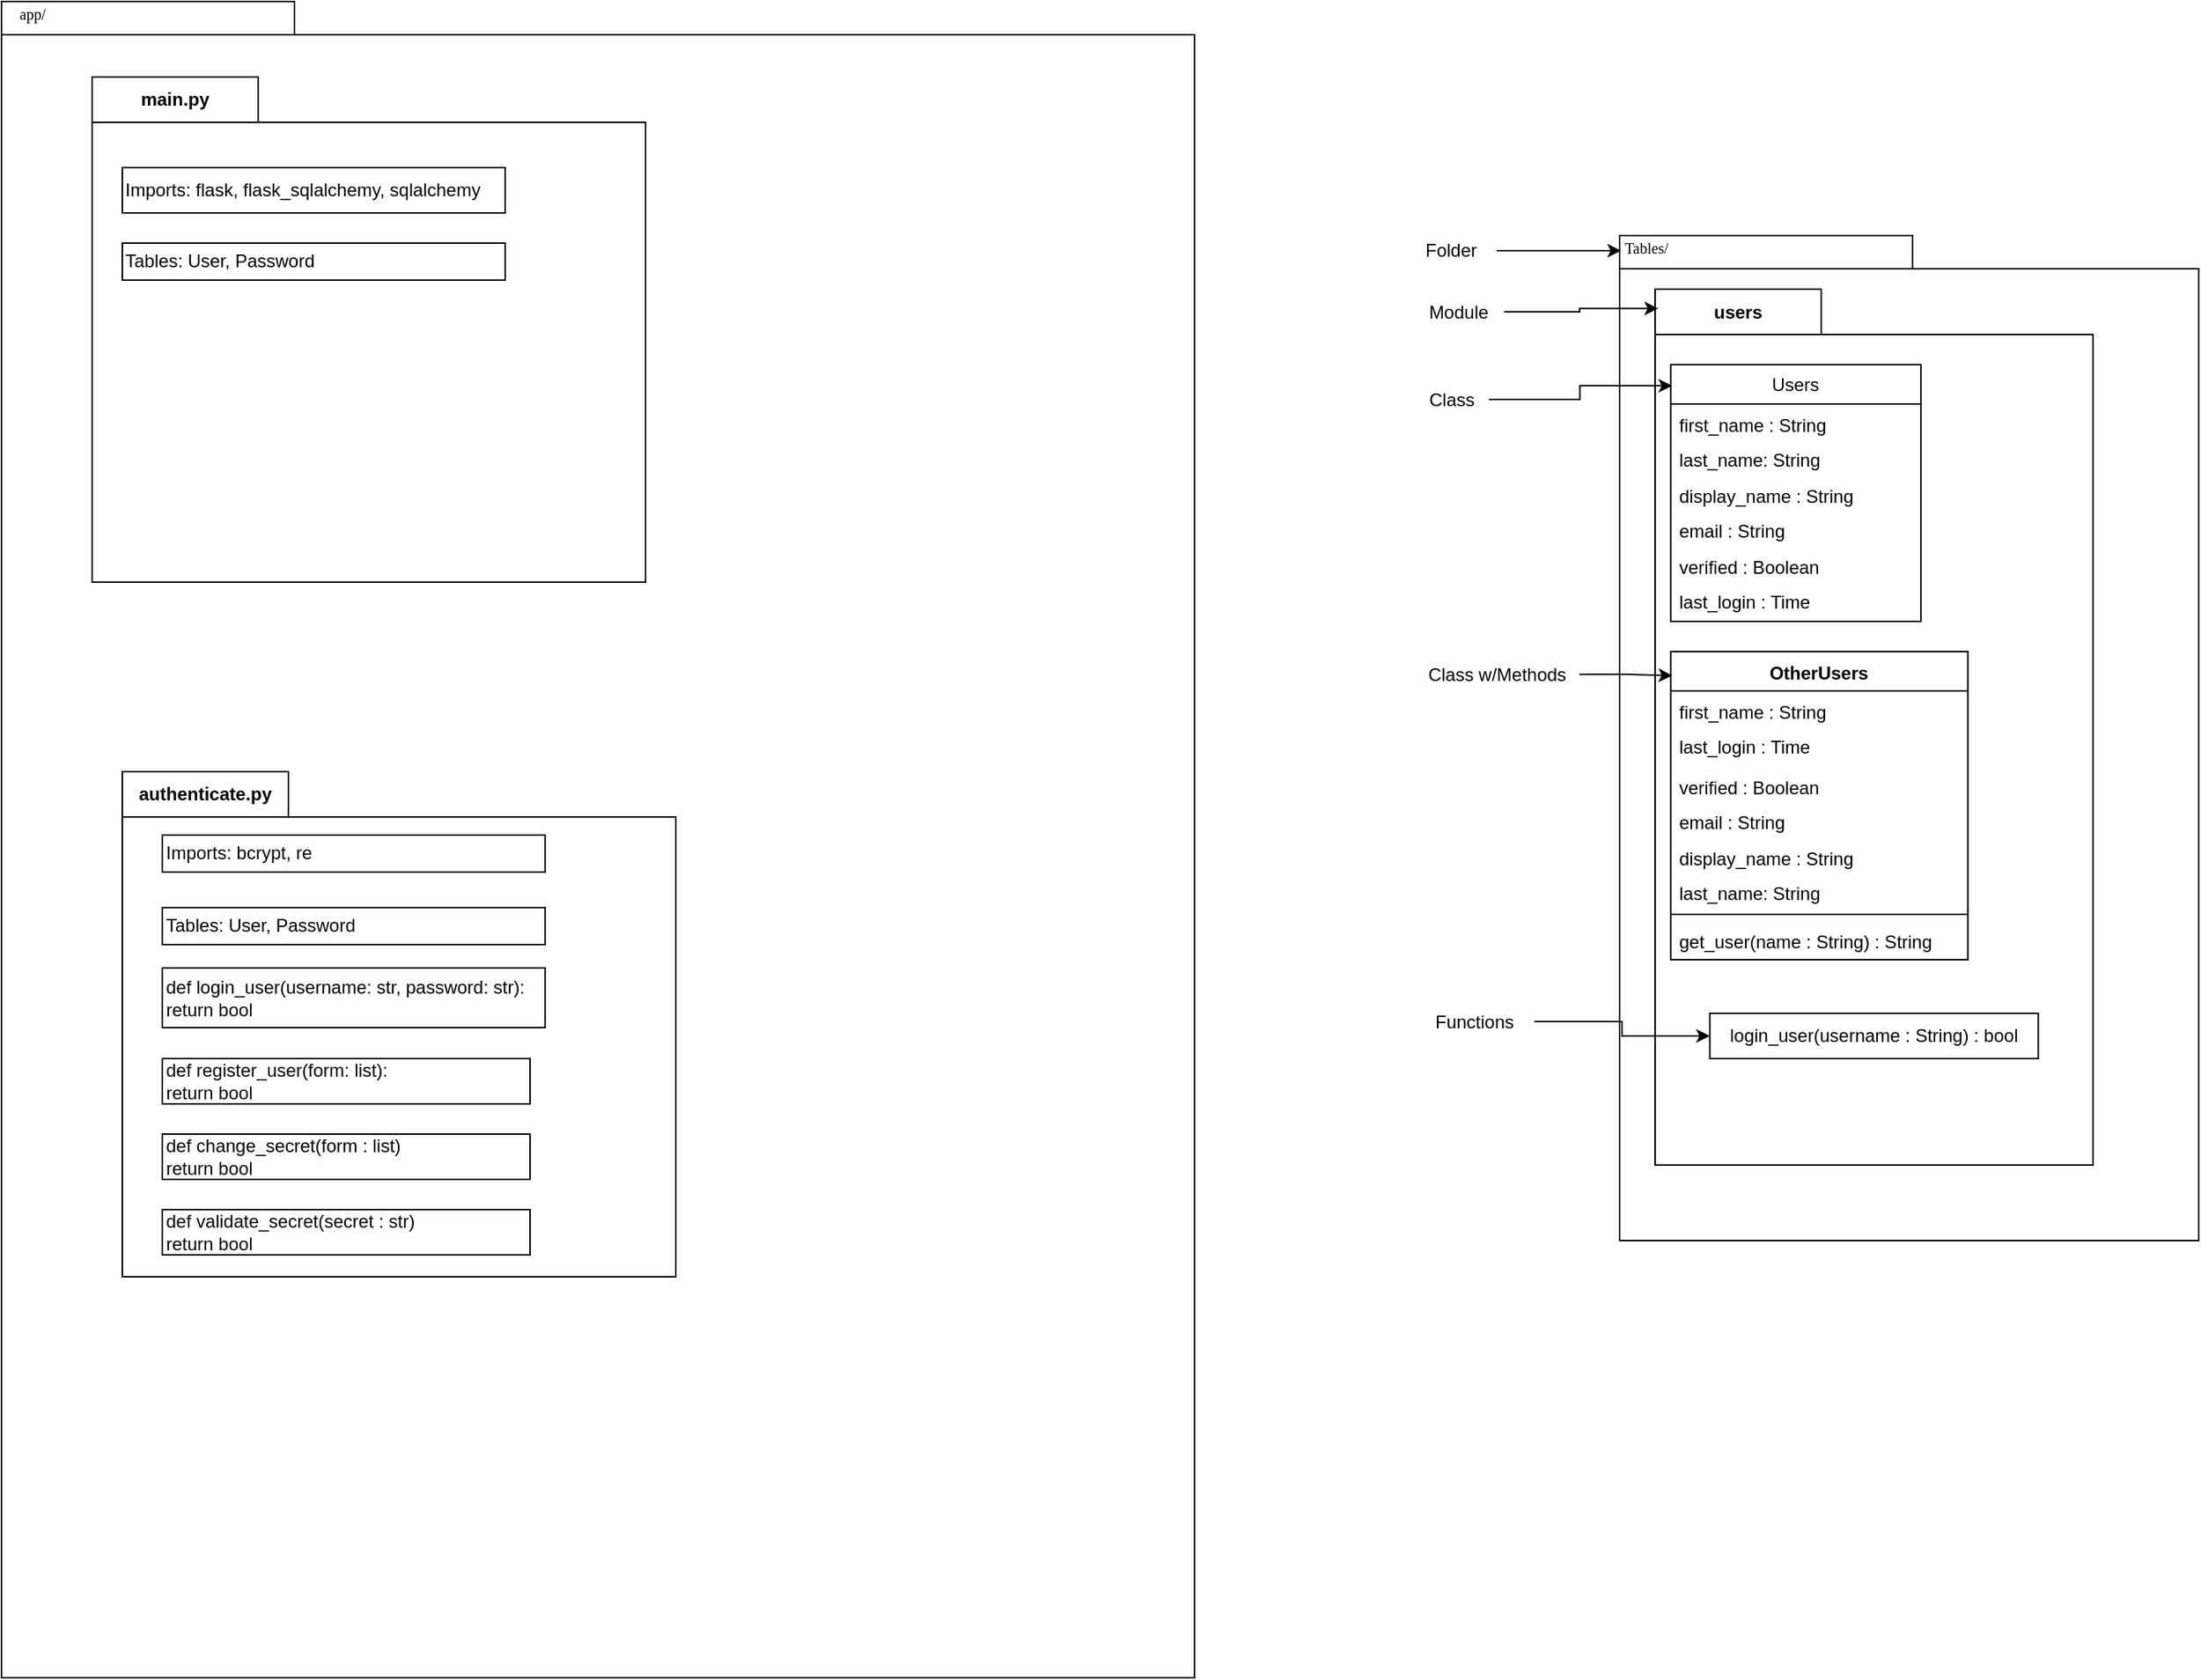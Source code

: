 <mxfile version="23.1.1" type="github">
  <diagram name="Page-1" id="b5b7bab2-c9e2-2cf4-8b2a-24fd1a2a6d21">
    <mxGraphModel dx="3640" dy="635" grid="1" gridSize="10" guides="1" tooltips="1" connect="1" arrows="1" fold="1" page="1" pageScale="1" pageWidth="827" pageHeight="1169" background="none" math="0" shadow="0">
      <root>
        <mxCell id="0" />
        <mxCell id="1" parent="0" />
        <mxCell id="oABOveACmjRv8DOEJNGW-1" value="" style="shape=folder;fontStyle=1;spacingTop=10;tabWidth=194;tabHeight=22;tabPosition=left;html=1;rounded=0;shadow=0;comic=0;labelBackgroundColor=none;strokeWidth=1;fillColor=none;fontFamily=Verdana;fontSize=10;align=center;movable=0;resizable=0;rotatable=0;deletable=0;editable=0;locked=1;connectable=0;" parent="1" vertex="1">
          <mxGeometry x="-2470" y="20" width="790" height="1110" as="geometry" />
        </mxCell>
        <mxCell id="oABOveACmjRv8DOEJNGW-2" value="app/" style="text;html=1;align=left;verticalAlign=top;spacingTop=-4;fontSize=10;fontFamily=Verdana;movable=0;resizable=0;rotatable=0;deletable=0;editable=0;locked=1;connectable=0;" parent="1" vertex="1">
          <mxGeometry x="-2460" y="20" width="130" height="20" as="geometry" />
        </mxCell>
        <mxCell id="oABOveACmjRv8DOEJNGW-3" value="authenticate.py" style="shape=folder;fontStyle=1;tabWidth=110;tabHeight=30;tabPosition=left;html=1;boundedLbl=1;labelInHeader=1;container=1;collapsible=0;whiteSpace=wrap;" parent="1" vertex="1">
          <mxGeometry x="-2390" y="530" width="366.5" height="334.5" as="geometry" />
        </mxCell>
        <mxCell id="oABOveACmjRv8DOEJNGW-4" value="" style="html=1;strokeColor=none;resizeWidth=1;resizeHeight=1;fillColor=none;part=1;connectable=0;allowArrows=0;deletable=0;whiteSpace=wrap;" parent="oABOveACmjRv8DOEJNGW-3" vertex="1">
          <mxGeometry width="366.5" height="180.845" relative="1" as="geometry">
            <mxPoint y="30" as="offset" />
          </mxGeometry>
        </mxCell>
        <mxCell id="5I_VJ2KQ3NgT_Eq5ZEYx-32" value="def login_user(username: str, password: str): &lt;br&gt;return bool" style="html=1;whiteSpace=wrap;align=left;" vertex="1" parent="oABOveACmjRv8DOEJNGW-3">
          <mxGeometry x="26.5" y="130" width="253.5" height="39.5" as="geometry" />
        </mxCell>
        <mxCell id="5I_VJ2KQ3NgT_Eq5ZEYx-33" value="def register_user(form: list): &lt;br&gt;return bool" style="html=1;whiteSpace=wrap;align=left;" vertex="1" parent="oABOveACmjRv8DOEJNGW-3">
          <mxGeometry x="26.5" y="190" width="243.5" height="30" as="geometry" />
        </mxCell>
        <mxCell id="5I_VJ2KQ3NgT_Eq5ZEYx-35" value="def change_secret(form : list)&lt;br&gt;return bool" style="html=1;whiteSpace=wrap;align=left;" vertex="1" parent="oABOveACmjRv8DOEJNGW-3">
          <mxGeometry x="26.5" y="240" width="243.5" height="30" as="geometry" />
        </mxCell>
        <mxCell id="5I_VJ2KQ3NgT_Eq5ZEYx-36" value="Tables: User, Password" style="html=1;whiteSpace=wrap;align=left;" vertex="1" parent="oABOveACmjRv8DOEJNGW-3">
          <mxGeometry x="26.5" y="90" width="253.5" height="24.5" as="geometry" />
        </mxCell>
        <mxCell id="5I_VJ2KQ3NgT_Eq5ZEYx-37" value="def validate_secret(secret : str)&lt;br&gt;return bool" style="html=1;whiteSpace=wrap;align=left;" vertex="1" parent="oABOveACmjRv8DOEJNGW-3">
          <mxGeometry x="26.5" y="290" width="243.5" height="30" as="geometry" />
        </mxCell>
        <mxCell id="5I_VJ2KQ3NgT_Eq5ZEYx-47" value="Imports: bcrypt, re" style="html=1;whiteSpace=wrap;align=left;" vertex="1" parent="oABOveACmjRv8DOEJNGW-3">
          <mxGeometry x="26.5" y="42" width="253.5" height="24.5" as="geometry" />
        </mxCell>
        <mxCell id="5I_VJ2KQ3NgT_Eq5ZEYx-1" value="" style="shape=folder;fontStyle=1;spacingTop=10;tabWidth=194;tabHeight=22;tabPosition=left;html=1;rounded=0;shadow=0;comic=0;labelBackgroundColor=none;strokeWidth=1;fillColor=none;fontFamily=Verdana;fontSize=10;align=center;" vertex="1" parent="1">
          <mxGeometry x="-1398.5" y="175" width="383.5" height="665.5" as="geometry" />
        </mxCell>
        <mxCell id="5I_VJ2KQ3NgT_Eq5ZEYx-2" value="Tables/" style="text;html=1;align=left;verticalAlign=top;spacingTop=-4;fontSize=10;fontFamily=Verdana" vertex="1" parent="1">
          <mxGeometry x="-1397.5" y="175" width="130" height="20" as="geometry" />
        </mxCell>
        <mxCell id="5I_VJ2KQ3NgT_Eq5ZEYx-3" value="users" style="shape=folder;fontStyle=1;tabWidth=110;tabHeight=30;tabPosition=left;html=1;boundedLbl=1;labelInHeader=1;container=1;collapsible=0;whiteSpace=wrap;" vertex="1" parent="1">
          <mxGeometry x="-1375" y="210.5" width="290" height="580" as="geometry" />
        </mxCell>
        <mxCell id="5I_VJ2KQ3NgT_Eq5ZEYx-4" value="" style="html=1;strokeColor=none;resizeWidth=1;resizeHeight=1;fillColor=none;part=1;connectable=0;allowArrows=0;deletable=0;whiteSpace=wrap;" vertex="1" parent="5I_VJ2KQ3NgT_Eq5ZEYx-3">
          <mxGeometry width="229.811" height="300" relative="1" as="geometry">
            <mxPoint y="30" as="offset" />
          </mxGeometry>
        </mxCell>
        <mxCell id="5I_VJ2KQ3NgT_Eq5ZEYx-5" value="login_user(username : String) : bool" style="html=1;whiteSpace=wrap;" vertex="1" parent="5I_VJ2KQ3NgT_Eq5ZEYx-3">
          <mxGeometry x="36.247" y="479.5" width="217.5" height="30" as="geometry" />
        </mxCell>
        <mxCell id="5I_VJ2KQ3NgT_Eq5ZEYx-6" value="OtherUsers" style="swimlane;fontStyle=1;align=center;verticalAlign=top;childLayout=stackLayout;horizontal=1;startSize=26;horizontalStack=0;resizeParent=1;resizeParentMax=0;resizeLast=0;collapsible=1;marginBottom=0;whiteSpace=wrap;html=1;" vertex="1" parent="5I_VJ2KQ3NgT_Eq5ZEYx-3">
          <mxGeometry x="10.357" y="240" width="196.786" height="204" as="geometry" />
        </mxCell>
        <mxCell id="5I_VJ2KQ3NgT_Eq5ZEYx-7" value="first_name : String" style="text;strokeColor=none;fillColor=none;align=left;verticalAlign=top;spacingLeft=4;spacingRight=4;overflow=hidden;rotatable=0;points=[[0,0.5],[1,0.5]];portConstraint=eastwest;whiteSpace=wrap;html=1;" vertex="1" parent="5I_VJ2KQ3NgT_Eq5ZEYx-6">
          <mxGeometry y="26" width="196.786" height="23.5" as="geometry" />
        </mxCell>
        <mxCell id="5I_VJ2KQ3NgT_Eq5ZEYx-8" value="last_login : Time" style="text;strokeColor=none;fillColor=none;align=left;verticalAlign=top;spacingLeft=4;spacingRight=4;overflow=hidden;rotatable=0;points=[[0,0.5],[1,0.5]];portConstraint=eastwest;whiteSpace=wrap;html=1;" vertex="1" parent="5I_VJ2KQ3NgT_Eq5ZEYx-6">
          <mxGeometry y="49.5" width="196.786" height="26.5" as="geometry" />
        </mxCell>
        <mxCell id="5I_VJ2KQ3NgT_Eq5ZEYx-9" value="verified : Boolean" style="text;strokeColor=none;fillColor=none;align=left;verticalAlign=top;spacingLeft=4;spacingRight=4;overflow=hidden;rotatable=0;points=[[0,0.5],[1,0.5]];portConstraint=eastwest;whiteSpace=wrap;html=1;" vertex="1" parent="5I_VJ2KQ3NgT_Eq5ZEYx-6">
          <mxGeometry y="76" width="196.786" height="23.5" as="geometry" />
        </mxCell>
        <mxCell id="5I_VJ2KQ3NgT_Eq5ZEYx-10" value="email : String" style="text;strokeColor=none;fillColor=none;align=left;verticalAlign=top;spacingLeft=4;spacingRight=4;overflow=hidden;rotatable=0;points=[[0,0.5],[1,0.5]];portConstraint=eastwest;whiteSpace=wrap;html=1;" vertex="1" parent="5I_VJ2KQ3NgT_Eq5ZEYx-6">
          <mxGeometry y="99.5" width="196.786" height="23.5" as="geometry" />
        </mxCell>
        <mxCell id="5I_VJ2KQ3NgT_Eq5ZEYx-11" value="display_name : String" style="text;strokeColor=none;fillColor=none;align=left;verticalAlign=top;spacingLeft=4;spacingRight=4;overflow=hidden;rotatable=0;points=[[0,0.5],[1,0.5]];portConstraint=eastwest;whiteSpace=wrap;html=1;" vertex="1" parent="5I_VJ2KQ3NgT_Eq5ZEYx-6">
          <mxGeometry y="123" width="196.786" height="23.5" as="geometry" />
        </mxCell>
        <mxCell id="5I_VJ2KQ3NgT_Eq5ZEYx-12" value="last_name: String" style="text;strokeColor=none;fillColor=none;align=left;verticalAlign=top;spacingLeft=4;spacingRight=4;overflow=hidden;rotatable=0;points=[[0,0.5],[1,0.5]];portConstraint=eastwest;whiteSpace=wrap;html=1;" vertex="1" parent="5I_VJ2KQ3NgT_Eq5ZEYx-6">
          <mxGeometry y="146.5" width="196.786" height="23.5" as="geometry" />
        </mxCell>
        <mxCell id="5I_VJ2KQ3NgT_Eq5ZEYx-13" value="" style="line;strokeWidth=1;fillColor=none;align=left;verticalAlign=middle;spacingTop=-1;spacingLeft=3;spacingRight=3;rotatable=0;labelPosition=right;points=[];portConstraint=eastwest;strokeColor=inherit;" vertex="1" parent="5I_VJ2KQ3NgT_Eq5ZEYx-6">
          <mxGeometry y="170" width="196.786" height="8" as="geometry" />
        </mxCell>
        <mxCell id="5I_VJ2KQ3NgT_Eq5ZEYx-14" value="get_user(name : String) : String" style="text;strokeColor=none;fillColor=none;align=left;verticalAlign=top;spacingLeft=4;spacingRight=4;overflow=hidden;rotatable=0;points=[[0,0.5],[1,0.5]];portConstraint=eastwest;whiteSpace=wrap;html=1;" vertex="1" parent="5I_VJ2KQ3NgT_Eq5ZEYx-6">
          <mxGeometry y="178" width="196.786" height="26" as="geometry" />
        </mxCell>
        <mxCell id="5I_VJ2KQ3NgT_Eq5ZEYx-15" value="Users" style="swimlane;fontStyle=0;childLayout=stackLayout;horizontal=1;startSize=26;fillColor=none;horizontalStack=0;resizeParent=1;resizeParentMax=0;resizeLast=0;collapsible=1;marginBottom=0;whiteSpace=wrap;html=1;" vertex="1" parent="5I_VJ2KQ3NgT_Eq5ZEYx-3">
          <mxGeometry x="10.357" y="50" width="165.714" height="170" as="geometry">
            <mxRectangle x="30" y="66.671" width="70" height="30" as="alternateBounds" />
          </mxGeometry>
        </mxCell>
        <mxCell id="5I_VJ2KQ3NgT_Eq5ZEYx-16" value="first_name : String" style="text;strokeColor=none;fillColor=none;align=left;verticalAlign=top;spacingLeft=4;spacingRight=4;overflow=hidden;rotatable=0;points=[[0,0.5],[1,0.5]];portConstraint=eastwest;whiteSpace=wrap;html=1;" vertex="1" parent="5I_VJ2KQ3NgT_Eq5ZEYx-15">
          <mxGeometry y="26" width="165.714" height="23.5" as="geometry" />
        </mxCell>
        <mxCell id="5I_VJ2KQ3NgT_Eq5ZEYx-17" value="last_name: String" style="text;strokeColor=none;fillColor=none;align=left;verticalAlign=top;spacingLeft=4;spacingRight=4;overflow=hidden;rotatable=0;points=[[0,0.5],[1,0.5]];portConstraint=eastwest;whiteSpace=wrap;html=1;" vertex="1" parent="5I_VJ2KQ3NgT_Eq5ZEYx-15">
          <mxGeometry y="49.5" width="165.714" height="23.5" as="geometry" />
        </mxCell>
        <mxCell id="5I_VJ2KQ3NgT_Eq5ZEYx-18" value="display_name : String" style="text;strokeColor=none;fillColor=none;align=left;verticalAlign=top;spacingLeft=4;spacingRight=4;overflow=hidden;rotatable=0;points=[[0,0.5],[1,0.5]];portConstraint=eastwest;whiteSpace=wrap;html=1;" vertex="1" parent="5I_VJ2KQ3NgT_Eq5ZEYx-15">
          <mxGeometry y="73" width="165.714" height="23.5" as="geometry" />
        </mxCell>
        <mxCell id="5I_VJ2KQ3NgT_Eq5ZEYx-19" value="email : String" style="text;strokeColor=none;fillColor=none;align=left;verticalAlign=top;spacingLeft=4;spacingRight=4;overflow=hidden;rotatable=0;points=[[0,0.5],[1,0.5]];portConstraint=eastwest;whiteSpace=wrap;html=1;" vertex="1" parent="5I_VJ2KQ3NgT_Eq5ZEYx-15">
          <mxGeometry y="96.5" width="165.714" height="23.5" as="geometry" />
        </mxCell>
        <mxCell id="5I_VJ2KQ3NgT_Eq5ZEYx-20" value="verified : Boolean" style="text;strokeColor=none;fillColor=none;align=left;verticalAlign=top;spacingLeft=4;spacingRight=4;overflow=hidden;rotatable=0;points=[[0,0.5],[1,0.5]];portConstraint=eastwest;whiteSpace=wrap;html=1;" vertex="1" parent="5I_VJ2KQ3NgT_Eq5ZEYx-15">
          <mxGeometry y="120" width="165.714" height="23.5" as="geometry" />
        </mxCell>
        <mxCell id="5I_VJ2KQ3NgT_Eq5ZEYx-21" value="last_login : Time" style="text;strokeColor=none;fillColor=none;align=left;verticalAlign=top;spacingLeft=4;spacingRight=4;overflow=hidden;rotatable=0;points=[[0,0.5],[1,0.5]];portConstraint=eastwest;whiteSpace=wrap;html=1;" vertex="1" parent="5I_VJ2KQ3NgT_Eq5ZEYx-15">
          <mxGeometry y="143.5" width="165.714" height="26.5" as="geometry" />
        </mxCell>
        <mxCell id="5I_VJ2KQ3NgT_Eq5ZEYx-22" value="" style="edgeStyle=orthogonalEdgeStyle;rounded=0;orthogonalLoop=1;jettySize=auto;html=1;" edge="1" parent="1" source="5I_VJ2KQ3NgT_Eq5ZEYx-23" target="5I_VJ2KQ3NgT_Eq5ZEYx-2">
          <mxGeometry relative="1" as="geometry" />
        </mxCell>
        <mxCell id="5I_VJ2KQ3NgT_Eq5ZEYx-23" value="Folder" style="text;html=1;strokeColor=none;fillColor=none;align=center;verticalAlign=middle;whiteSpace=wrap;rounded=0;" vertex="1" parent="1">
          <mxGeometry x="-1540" y="170" width="60" height="30" as="geometry" />
        </mxCell>
        <mxCell id="5I_VJ2KQ3NgT_Eq5ZEYx-24" value="" style="edgeStyle=orthogonalEdgeStyle;rounded=0;orthogonalLoop=1;jettySize=auto;html=1;entryX=0.007;entryY=0.022;entryDx=0;entryDy=0;entryPerimeter=0;" edge="1" parent="1" source="5I_VJ2KQ3NgT_Eq5ZEYx-25" target="5I_VJ2KQ3NgT_Eq5ZEYx-3">
          <mxGeometry relative="1" as="geometry" />
        </mxCell>
        <mxCell id="5I_VJ2KQ3NgT_Eq5ZEYx-25" value="Module" style="text;html=1;strokeColor=none;fillColor=none;align=center;verticalAlign=middle;whiteSpace=wrap;rounded=0;" vertex="1" parent="1">
          <mxGeometry x="-1535" y="210.5" width="60" height="30" as="geometry" />
        </mxCell>
        <mxCell id="5I_VJ2KQ3NgT_Eq5ZEYx-26" value="" style="edgeStyle=orthogonalEdgeStyle;rounded=0;orthogonalLoop=1;jettySize=auto;html=1;entryX=0.006;entryY=0.082;entryDx=0;entryDy=0;entryPerimeter=0;" edge="1" parent="1" source="5I_VJ2KQ3NgT_Eq5ZEYx-27" target="5I_VJ2KQ3NgT_Eq5ZEYx-15">
          <mxGeometry relative="1" as="geometry" />
        </mxCell>
        <mxCell id="5I_VJ2KQ3NgT_Eq5ZEYx-27" value="Class" style="text;html=1;align=center;verticalAlign=middle;resizable=0;points=[];autosize=1;strokeColor=none;fillColor=none;" vertex="1" parent="1">
          <mxGeometry x="-1535" y="268.5" width="50" height="30" as="geometry" />
        </mxCell>
        <mxCell id="5I_VJ2KQ3NgT_Eq5ZEYx-28" value="" style="edgeStyle=orthogonalEdgeStyle;rounded=0;orthogonalLoop=1;jettySize=auto;html=1;entryX=0.005;entryY=0.078;entryDx=0;entryDy=0;entryPerimeter=0;" edge="1" parent="1" source="5I_VJ2KQ3NgT_Eq5ZEYx-29" target="5I_VJ2KQ3NgT_Eq5ZEYx-6">
          <mxGeometry relative="1" as="geometry" />
        </mxCell>
        <mxCell id="5I_VJ2KQ3NgT_Eq5ZEYx-29" value="Class w/Methods" style="text;html=1;align=center;verticalAlign=middle;resizable=0;points=[];autosize=1;strokeColor=none;fillColor=none;" vertex="1" parent="1">
          <mxGeometry x="-1535" y="450.5" width="110" height="30" as="geometry" />
        </mxCell>
        <mxCell id="5I_VJ2KQ3NgT_Eq5ZEYx-30" value="" style="edgeStyle=orthogonalEdgeStyle;rounded=0;orthogonalLoop=1;jettySize=auto;html=1;" edge="1" parent="1" source="5I_VJ2KQ3NgT_Eq5ZEYx-31" target="5I_VJ2KQ3NgT_Eq5ZEYx-5">
          <mxGeometry relative="1" as="geometry" />
        </mxCell>
        <mxCell id="5I_VJ2KQ3NgT_Eq5ZEYx-31" value="Functions" style="text;html=1;align=center;verticalAlign=middle;resizable=0;points=[];autosize=1;strokeColor=none;fillColor=none;" vertex="1" parent="1">
          <mxGeometry x="-1535" y="680.5" width="80" height="30" as="geometry" />
        </mxCell>
        <mxCell id="5I_VJ2KQ3NgT_Eq5ZEYx-39" value="main.py" style="shape=folder;fontStyle=1;tabWidth=110;tabHeight=30;tabPosition=left;html=1;boundedLbl=1;labelInHeader=1;container=1;collapsible=0;whiteSpace=wrap;" vertex="1" parent="1">
          <mxGeometry x="-2410" y="70" width="366.5" height="334.5" as="geometry" />
        </mxCell>
        <mxCell id="5I_VJ2KQ3NgT_Eq5ZEYx-40" value="" style="html=1;strokeColor=none;resizeWidth=1;resizeHeight=1;fillColor=none;part=1;connectable=0;allowArrows=0;deletable=0;whiteSpace=wrap;" vertex="1" parent="5I_VJ2KQ3NgT_Eq5ZEYx-39">
          <mxGeometry width="366.5" height="180.845" relative="1" as="geometry">
            <mxPoint y="30" as="offset" />
          </mxGeometry>
        </mxCell>
        <mxCell id="5I_VJ2KQ3NgT_Eq5ZEYx-44" value="Tables: User, Password" style="html=1;whiteSpace=wrap;align=left;" vertex="1" parent="5I_VJ2KQ3NgT_Eq5ZEYx-39">
          <mxGeometry x="20" y="110" width="253.5" height="24.5" as="geometry" />
        </mxCell>
        <mxCell id="5I_VJ2KQ3NgT_Eq5ZEYx-46" value="Imports:&amp;nbsp;flask, flask_sqlalchemy, sqlalchemy" style="html=1;whiteSpace=wrap;align=left;" vertex="1" parent="5I_VJ2KQ3NgT_Eq5ZEYx-39">
          <mxGeometry x="20" y="60" width="253.5" height="30" as="geometry" />
        </mxCell>
      </root>
    </mxGraphModel>
  </diagram>
</mxfile>
